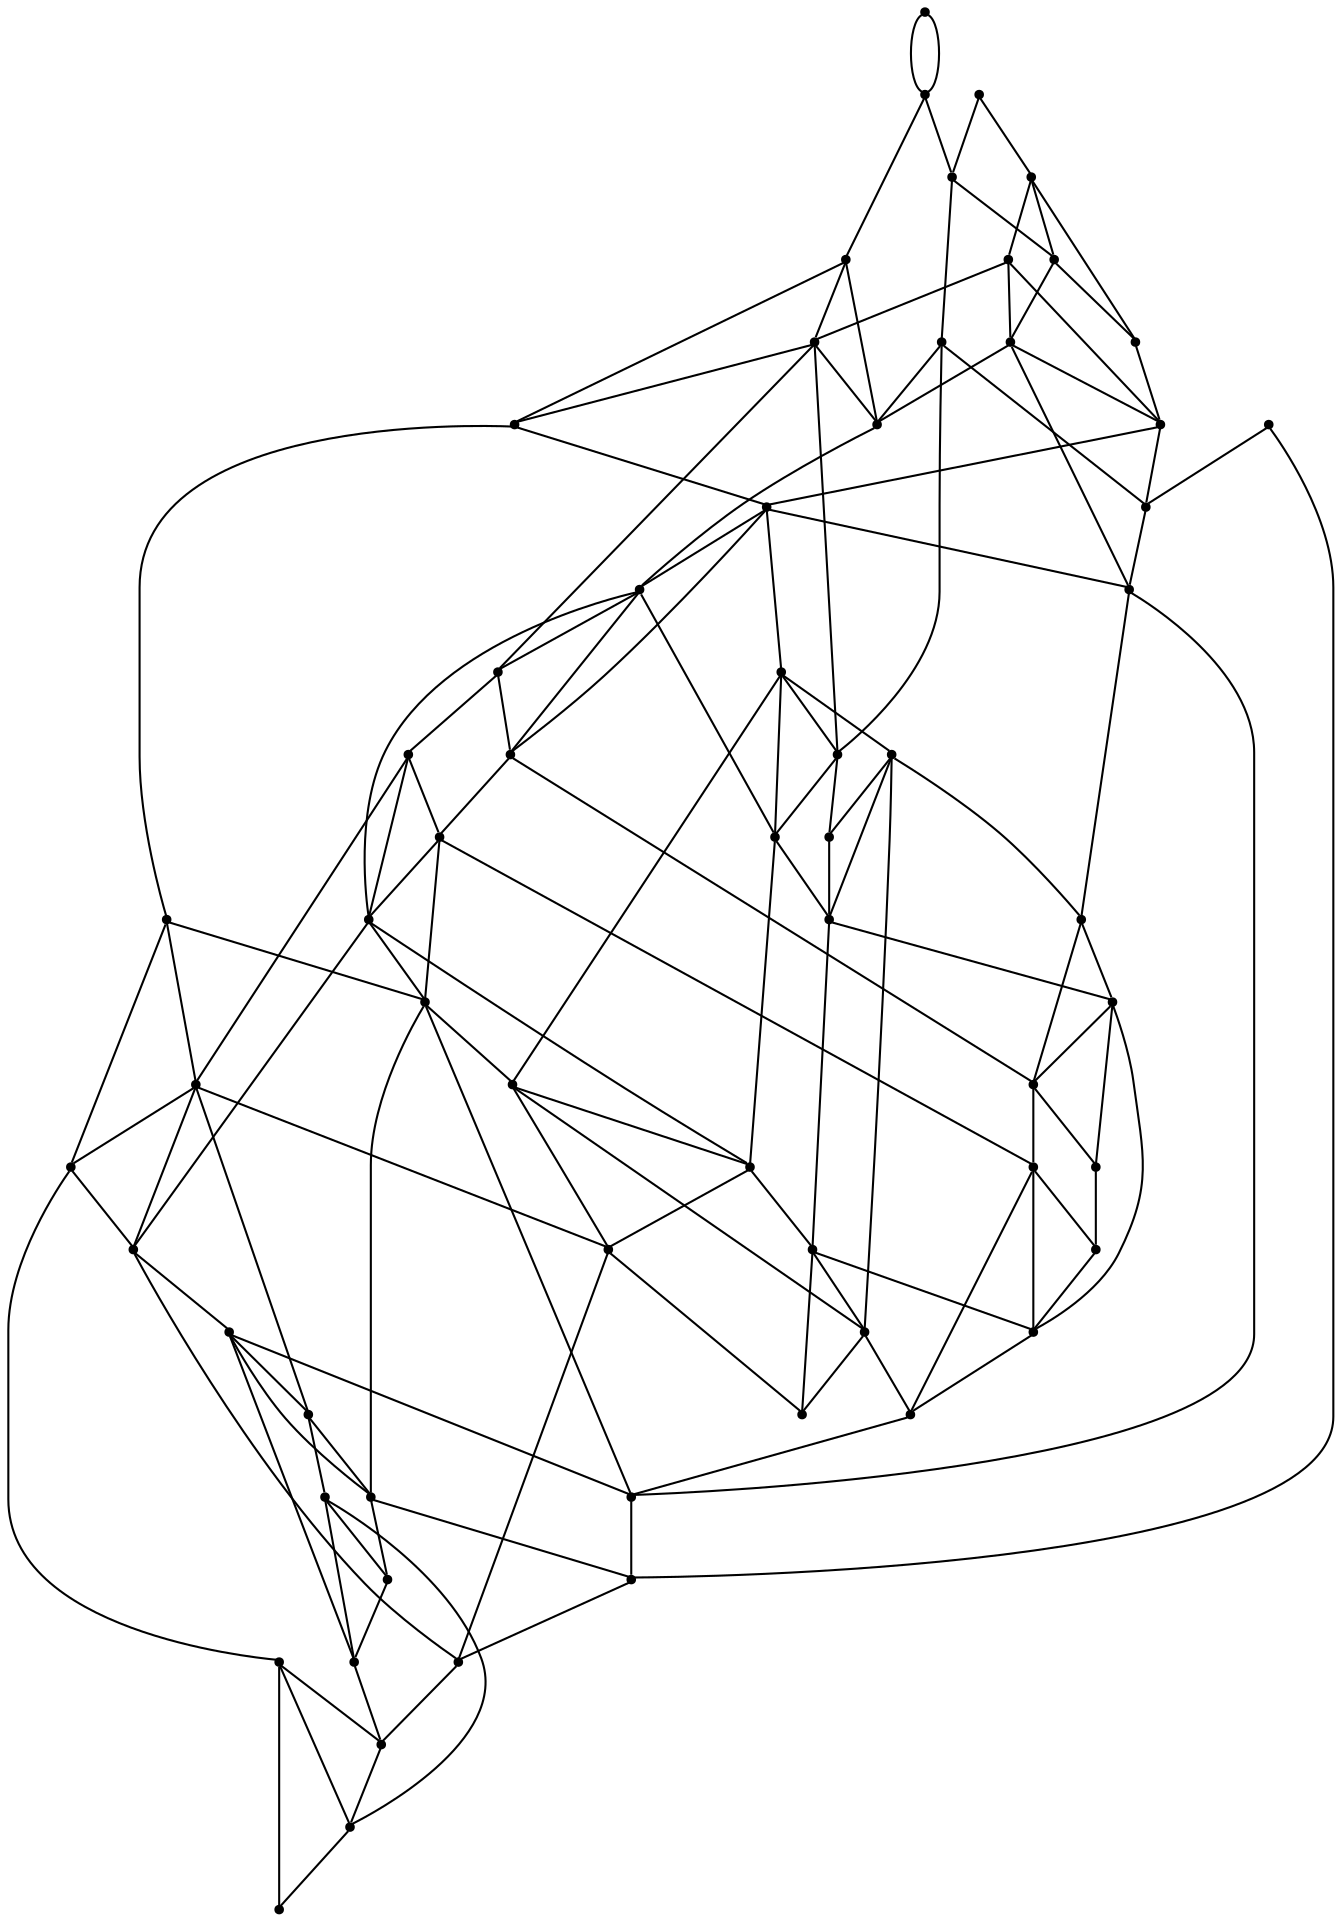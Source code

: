 graph {
  node [shape=point,comment="{\"directed\":false,\"doi\":\"10.1007/11618058_9\",\"figure\":\"2 (1)\"}"]

  v0 [pos="845.0321879542151,562.3392357397329"]
  v1 [pos="690.37841796875,717.5892764298369"]
  v2 [pos="800.4613985283429,540.4642357397329"]
  v3 [pos="800.3363803597383,584.4017281103384"]
  v4 [pos="778.5823287609011,518.0892560847849"]
  v5 [pos="778.7073469295058,606.3392255672068"]
  v6 [pos="756.3906976744186,584.526786602363"]
  v7 [pos="756.3906976744186,495.52681584837546"]
  v8 [pos="756.8907862463662,628.6518349218617"]
  v9 [pos="756.3281726925873,540.2768069474151"]
  v10 [pos="734.6366619731104,628.6518349218617"]
  v11 [pos="734.1365575036338,495.6518107621124"]
  v12 [pos="711.8198923510175,650.7768247493357"]
  v13 [pos="712.1949786518895,606.5268450943878"]
  v14 [pos="711.5698560138081,517.4643450943877"]
  v15 [pos="712.0074513989825,473.5267573563507"]
  v16 [pos="690.190890715843,695.3392281103384"]
  v17 [pos="690.190890715843,407.27678278766575"]
  v18 [pos="690.6909633902617,430.21427134357396"]
  v19 [pos="667.4366619731104,385.0267662573109"]
  v20 [pos="623.6160133539245,628.526776429837"]
  v21 [pos="668.7493845385175,739.4017153946808"]
  v22 [pos="667.5616801417151,473.839276429837"]
  v23 [pos="667.7492073946221,518.0266950496286"]
  v24 [pos="667.7492073946221,606.7768349218617"]
  v25 [pos="668.2493118640988,650.7768247493357"]
  v26 [pos="601.4243663699128,672.9018781550974"]
  v27 [pos="601.4243663699128,319.0893107621123"]
  v28 [pos="645.9326467114826,628.6518349218618"]
  v29 [pos="645.3700331577035,495.6518107621124"]
  v30 [pos="624.0535769440407,495.6518107621124"]
  v31 [pos="623.553488372093,363.71430694741514"]
  v32 [pos="623.553488372093,407.52677261513963"]
  v33 [pos="623.8035406068313,540.4642357397329"]
  v34 [pos="623.741031522529,584.7142153946808"]
  v35 [pos="623.553488372093,717.0892967748891"]
  v36 [pos="623.5534883720929,761.339276429837"]
  v37 [pos="601.4243663699128,518.0892560847849"]
  v38 [pos="601.0493118640989,341.15177134357396"]
  v39 [pos="601.4243663699128,806.0892357397329"]
  v40 [pos="601.1118209484011,783.5268272924673"]
  v41 [pos="601.6744186046511,430.339266257311"]
  v42 [pos="601.4243663699128,451.46429677488914"]
  v43 [pos="601.4243663699128,695.0892382828644"]
  v44 [pos="601.4243663699128,606.5268450943878"]
  v45 [pos="579.5452966024709,651.3392382828644"]
  v46 [pos="579.2952602652616,584.0893679825713"]
  v47 [pos="579.8578738190406,761.339276429837"]
  v48 [pos="579.2952602652616,717.0892967748891"]
  v49 [pos="579.5452966024709,473.96427134357396"]
  v50 [pos="579.2952602652616,827.6517484553904"]
  v51 [pos="579.4827875181686,362.96430567584935"]
  v52 [pos="578.9826830486918,540.4017382828644"]
  v53 [pos="580.10791015625,297.08931584837535"]
  v54 [pos="579.4827875181686,407.52677261513963"]
  v55 [pos="557.0411041969476,274.5892777014028"]
  v56 [pos="556.8535769440406,672.9018781550974"]
  v57 [pos="557.6037177507268,318.7767916886261"]
  v58 [pos="557.1661541606104,849.4643781550974"]
  v59 [pos="557.1661541606104,495.964266257311"]
  v60 [pos="556.8535769440406,451.46429677488914"]
  v61 [pos="556.8535769440406,628.6518349218618"]
  v62 [pos="556.728558775436,805.5266950496286"]

  v0 -- v1 [id="-3",pos="845.0321879542151,562.3392357397329 690.37841796875,717.5892764298369 690.37841796875,717.5892764298369 690.37841796875,717.5892764298369"]
  v62 -- v39 [id="-9",pos="556.728558775436,805.5266950496286 601.4243663699128,806.0892357397329 601.4243663699128,806.0892357397329 601.4243663699128,806.0892357397329"]
  v47 -- v36 [id="-14",pos="579.8578738190406,761.339276429837 623.5534883720929,761.339276429837 623.5534883720929,761.339276429837 623.5534883720929,761.339276429837"]
  v48 -- v35 [id="-19",pos="579.2952602652616,717.0892967748891 623.553488372093,717.0892967748891 623.553488372093,717.0892967748891 623.553488372093,717.0892967748891"]
  v35 -- v1 [id="-20",pos="623.553488372093,717.0892967748891 690.37841796875,717.5892764298369 690.37841796875,717.5892764298369 690.37841796875,717.5892764298369"]
  v43 -- v16 [id="-23",pos="601.4243663699128,695.0892382828644 690.190890715843,695.3392281103384 690.190890715843,695.3392281103384 690.190890715843,695.3392281103384"]
  v56 -- v26 [id="-26",pos="556.8535769440406,672.9018781550974 601.4243663699128,672.9018781550974 601.4243663699128,672.9018781550974 601.4243663699128,672.9018781550974"]
  v45 -- v25 [id="-29",pos="579.5452966024709,651.3392382828644 668.2493118640988,650.7768247493357 668.2493118640988,650.7768247493357 668.2493118640988,650.7768247493357"]
  v25 -- v12 [id="-30",pos="668.2493118640988,650.7768247493357 711.8198923510175,650.7768247493357 711.8198923510175,650.7768247493357 711.8198923510175,650.7768247493357"]
  v61 -- v20 [id="-33",pos="556.8535769440406,628.6518349218618 623.6160133539245,628.526776429837 623.6160133539245,628.526776429837 623.6160133539245,628.526776429837"]
  v20 -- v28 [id="-34",pos="623.6160133539245,628.526776429837 645.9326467114826,628.6518349218618 645.9326467114826,628.6518349218618 645.9326467114826,628.6518349218618"]
  v28 -- v10 [id="-35",pos="645.9326467114826,628.6518349218618 734.6366619731104,628.6518349218617 734.6366619731104,628.6518349218617 734.6366619731104,628.6518349218617"]
  v10 -- v8 [id="-36",pos="734.6366619731104,628.6518349218617 756.8907862463662,628.6518349218617 756.8907862463662,628.6518349218617 756.8907862463662,628.6518349218617"]
  v44 -- v24 [id="-39",pos="601.4243663699128,606.5268450943878 667.7492073946221,606.7768349218617 667.7492073946221,606.7768349218617 667.7492073946221,606.7768349218617"]
  v24 -- v13 [id="-40",pos="667.7492073946221,606.7768349218617 712.1949786518895,606.5268450943878 712.1949786518895,606.5268450943878 712.1949786518895,606.5268450943878"]
  v13 -- v5 [id="-41",pos="712.1949786518895,606.5268450943878 778.7073469295058,606.3392255672068 778.7073469295058,606.3392255672068 778.7073469295058,606.3392255672068"]
  v46 -- v34 [id="-44",pos="579.2952602652616,584.0893679825713 623.741031522529,584.7142153946808 623.741031522529,584.7142153946808 623.741031522529,584.7142153946808"]
  v34 -- v6 [id="-45",pos="623.741031522529,584.7142153946808 756.3906976744186,584.526786602363 756.3906976744186,584.526786602363 756.3906976744186,584.526786602363"]
  v6 -- v3 [id="-46",pos="756.3906976744186,584.526786602363 800.3363803597383,584.4017281103384 800.3363803597383,584.4017281103384 800.3363803597383,584.4017281103384"]
  v52 -- v33 [id="-51",pos="578.9826830486918,540.4017382828644 623.8035406068313,540.4642357397329 623.8035406068313,540.4642357397329 623.8035406068313,540.4642357397329"]
  v33 -- v9 [id="-52",pos="623.8035406068313,540.4642357397329 756.3281726925873,540.2768069474151 756.3281726925873,540.2768069474151 756.3281726925873,540.2768069474151"]
  v9 -- v2 [id="-53",pos="756.3281726925873,540.2768069474151 800.4613985283429,540.4642357397329 800.4613985283429,540.4642357397329 800.4613985283429,540.4642357397329"]
  v37 -- v23 [id="-56",pos="601.4243663699128,518.0892560847849 667.7492073946221,518.0266950496286 667.7492073946221,518.0266950496286 667.7492073946221,518.0266950496286"]
  v23 -- v14 [id="-57",pos="667.7492073946221,518.0266950496286 711.5698560138081,517.4643450943877 711.5698560138081,517.4643450943877 711.5698560138081,517.4643450943877"]
  v14 -- v4 [id="-58",pos="711.5698560138081,517.4643450943877 778.5823287609011,518.0892560847849 778.5823287609011,518.0892560847849 778.5823287609011,518.0892560847849"]
  v59 -- v30 [id="-61",pos="557.1661541606104,495.964266257311 624.0535769440407,495.6518107621124 624.0535769440407,495.6518107621124 624.0535769440407,495.6518107621124"]
  v30 -- v29 [id="-62",pos="624.0535769440407,495.6518107621124 645.3700331577035,495.6518107621124 645.3700331577035,495.6518107621124 645.3700331577035,495.6518107621124"]
  v29 -- v11 [id="-63",pos="645.3700331577035,495.6518107621124 734.1365575036338,495.6518107621124 734.1365575036338,495.6518107621124 734.1365575036338,495.6518107621124"]
  v11 -- v7 [id="-64",pos="734.1365575036338,495.6518107621124 756.3906976744186,495.52681584837546 756.3906976744186,495.52681584837546 756.3906976744186,495.52681584837546"]
  v49 -- v22 [id="-67",pos="579.5452966024709,473.96427134357396 667.5616801417151,473.839276429837 667.5616801417151,473.839276429837 667.5616801417151,473.839276429837"]
  v22 -- v15 [id="-68",pos="667.5616801417151,473.839276429837 712.0074513989825,473.5267573563507 712.0074513989825,473.5267573563507 712.0074513989825,473.5267573563507"]
  v60 -- v42 [id="-71",pos="556.8535769440406,451.46429677488914 601.4243663699128,451.46429677488914 601.4243663699128,451.46429677488914 601.4243663699128,451.46429677488914"]
  v41 -- v18 [id="-74",pos="601.6744186046511,430.339266257311 690.6909633902617,430.21427134357396 690.6909633902617,430.21427134357396 690.6909633902617,430.21427134357396"]
  v54 -- v32 [id="-77",pos="579.4827875181686,407.52677261513963 623.553488372093,407.52677261513963 623.553488372093,407.52677261513963 623.553488372093,407.52677261513963"]
  v32 -- v17 [id="-78",pos="623.553488372093,407.52677261513963 690.190890715843,407.27678278766575 690.190890715843,407.27678278766575 690.190890715843,407.27678278766575"]
  v51 -- v31 [id="-83",pos="579.4827875181686,362.96430567584935 623.553488372093,363.71430694741514 623.553488372093,363.71430694741514 623.553488372093,363.71430694741514"]
  v57 -- v27 [id="-88",pos="557.6037177507268,318.7767916886261 601.4243663699128,319.0893107621123 601.4243663699128,319.0893107621123 601.4243663699128,319.0893107621123"]
  v58 -- v62 [id="-96",pos="557.1661541606104,849.4643781550974 556.728558775436,805.5266950496286 556.728558775436,805.5266950496286 556.728558775436,805.5266950496286"]
  v62 -- v56 [id="-97",pos="556.728558775436,805.5266950496286 556.8535769440406,672.9018781550974 556.8535769440406,672.9018781550974 556.8535769440406,672.9018781550974"]
  v56 -- v61 [id="-98",pos="556.8535769440406,672.9018781550974 556.8535769440406,628.6518349218618 556.8535769440406,628.6518349218618 556.8535769440406,628.6518349218618"]
  v61 -- v59 [id="-99",pos="556.8535769440406,628.6518349218618 557.1661541606104,495.964266257311 557.1661541606104,495.964266257311 557.1661541606104,495.964266257311"]
  v59 -- v60 [id="-100",pos="557.1661541606104,495.964266257311 556.8535769440406,451.46429677488914 556.8535769440406,451.46429677488914 556.8535769440406,451.46429677488914"]
  v60 -- v57 [id="-101",pos="556.8535769440406,451.46429677488914 557.6037177507268,318.7767916886261 557.6037177507268,318.7767916886261 557.6037177507268,318.7767916886261"]
  v57 -- v55 [id="-102",pos="557.6037177507268,318.7767916886261 557.0411041969476,274.5892777014028 557.0411041969476,274.5892777014028 557.0411041969476,274.5892777014028"]
  v59 -- v49 [id="-104",pos="557.1661541606104,495.964266257311 579.5452966024709,473.96427134357396 579.5452966024709,473.96427134357396 579.5452966024709,473.96427134357396"]
  v3 -- v2 [id="-105",pos="800.3363803597383,584.4017281103384 800.4613985283429,540.4642357397329 800.4613985283429,540.4642357397329 800.4613985283429,540.4642357397329"]
  v53 -- v55 [id="-110",pos="580.10791015625,297.08931584837535 557.0411041969476,274.5892777014028 557.0411041969476,274.5892777014028 557.0411041969476,274.5892777014028"]
  v50 -- v47 [id="-112",pos="579.2952602652616,827.6517484553904 579.8578738190406,761.339276429837 579.8578738190406,761.339276429837 579.8578738190406,761.339276429837"]
  v47 -- v48 [id="-113",pos="579.8578738190406,761.339276429837 579.2952602652616,717.0892967748891 579.2952602652616,717.0892967748891 579.2952602652616,717.0892967748891"]
  v48 -- v45 [id="-114",pos="579.2952602652616,717.0892967748891 579.5452966024709,651.3392382828644 579.5452966024709,651.3392382828644 579.5452966024709,651.3392382828644"]
  v45 -- v46 [id="-115",pos="579.5452966024709,651.3392382828644 579.2952602652616,584.0893679825713 579.2952602652616,584.0893679825713 579.2952602652616,584.0893679825713"]
  v46 -- v52 [id="-116",pos="579.2952602652616,584.0893679825713 578.9826830486918,540.4017382828644 578.9826830486918,540.4017382828644 578.9826830486918,540.4017382828644"]
  v52 -- v49 [id="-117",pos="578.9826830486918,540.4017382828644 579.5452966024709,473.96427134357396 579.5452966024709,473.96427134357396 579.5452966024709,473.96427134357396"]
  v49 -- v54 [id="-118",pos="579.5452966024709,473.96427134357396 579.4827875181686,407.52677261513963 579.4827875181686,407.52677261513963 579.4827875181686,407.52677261513963"]
  v54 -- v51 [id="-119",pos="579.4827875181686,407.52677261513963 579.4827875181686,362.96430567584935 579.4827875181686,362.96430567584935 579.4827875181686,362.96430567584935"]
  v51 -- v53 [id="-120",pos="579.4827875181686,362.96430567584935 580.10791015625,297.08931584837535 580.10791015625,297.08931584837535 580.10791015625,297.08931584837535"]
  v52 -- v37 [id="-122",pos="578.9826830486918,540.4017382828644 601.4243663699128,518.0892560847849 601.4243663699128,518.0892560847849 601.4243663699128,518.0892560847849"]
  v51 -- v38 [id="-123",pos="579.4827875181686,362.96430567584935 601.0493118640989,341.15177134357396 601.0493118640989,341.15177134357396 601.0493118640989,341.15177134357396"]
  v44 -- v46 [id="-128",pos="601.4243663699128,606.5268450943878 579.2952602652616,584.0893679825713 579.2952602652616,584.0893679825713 579.2952602652616,584.0893679825713"]
  v57 -- v53 [id="-129",pos="557.6037177507268,318.7767916886261 580.10791015625,297.08931584837535 580.10791015625,297.08931584837535 580.10791015625,297.08931584837535"]
  v39 -- v40 [id="-133",pos="601.4243663699128,806.0892357397329 601.1118209484011,783.5268272924673 601.1118209484011,783.5268272924673 601.1118209484011,783.5268272924673"]
  v40 -- v43 [id="-134",pos="601.1118209484011,783.5268272924673 601.4243663699128,695.0892382828644 601.4243663699128,695.0892382828644 601.4243663699128,695.0892382828644"]
  v43 -- v26 [id="-135",pos="601.4243663699128,695.0892382828644 601.4243663699128,672.9018781550974 601.4243663699128,672.9018781550974 601.4243663699128,672.9018781550974"]
  v26 -- v44 [id="-136",pos="601.4243663699128,672.9018781550974 601.4243663699128,606.5268450943878 601.4243663699128,606.5268450943878 601.4243663699128,606.5268450943878"]
  v44 -- v37 [id="-137",pos="601.4243663699128,606.5268450943878 601.4243663699128,518.0892560847849 601.4243663699128,518.0892560847849 601.4243663699128,518.0892560847849"]
  v37 -- v42 [id="-138",pos="601.4243663699128,518.0892560847849 601.4243663699128,451.46429677488914 601.4243663699128,451.46429677488914 601.4243663699128,451.46429677488914"]
  v42 -- v41 [id="-139",pos="601.4243663699128,451.46429677488914 601.6744186046511,430.339266257311 601.6744186046511,430.339266257311 601.6744186046511,430.339266257311"]
  v41 -- v38 [id="-140",pos="601.6744186046511,430.339266257311 601.0493118640989,341.15177134357396 601.0493118640989,341.15177134357396 601.0493118640989,341.15177134357396"]
  v38 -- v27 [id="-141",pos="601.0493118640989,341.15177134357396 601.4243663699128,319.0893107621123 601.4243663699128,319.0893107621123 601.4243663699128,319.0893107621123"]
  v37 -- v30 [id="-149",pos="601.4243663699128,518.0892560847849 624.0535769440407,495.6518107621124 624.0535769440407,495.6518107621124 624.0535769440407,495.6518107621124"]
  v40 -- v36 [id="-150",pos="601.1118209484011,783.5268272924673 623.5534883720929,761.339276429837 623.5534883720929,761.339276429837 623.5534883720929,761.339276429837"]
  v39 -- v21 [id="-151",pos="601.4243663699128,806.0892357397329 668.7493845385175,739.4017153946808 668.7493845385175,739.4017153946808 668.7493845385175,739.4017153946808"]
  v31 -- v38 [id="-155",pos="623.553488372093,363.71430694741514 601.0493118640989,341.15177134357396 601.0493118640989,341.15177134357396 601.0493118640989,341.15177134357396"]
  v33 -- v37 [id="-156",pos="623.8035406068313,540.4642357397329 601.4243663699128,518.0892560847849 601.4243663699128,518.0892560847849 601.4243663699128,518.0892560847849"]
  v36 -- v35 [id="-158",pos="623.5534883720929,761.339276429837 623.553488372093,717.0892967748891 623.553488372093,717.0892967748891 623.553488372093,717.0892967748891"]
  v35 -- v20 [id="-159",pos="623.553488372093,717.0892967748891 623.6160133539245,628.526776429837 623.6160133539245,628.526776429837 623.6160133539245,628.526776429837"]
  v20 -- v34 [id="-160",pos="623.6160133539245,628.526776429837 623.741031522529,584.7142153946808 623.741031522529,584.7142153946808 623.741031522529,584.7142153946808"]
  v34 -- v33 [id="-161",pos="623.741031522529,584.7142153946808 623.8035406068313,540.4642357397329 623.8035406068313,540.4642357397329 623.8035406068313,540.4642357397329"]
  v33 -- v30 [id="-162",pos="623.8035406068313,540.4642357397329 624.0535769440407,495.6518107621124 624.0535769440407,495.6518107621124 624.0535769440407,495.6518107621124"]
  v30 -- v32 [id="-163",pos="624.0535769440407,495.6518107621124 623.553488372093,407.52677261513963 623.553488372093,407.52677261513963 623.553488372093,407.52677261513963"]
  v32 -- v31 [id="-164",pos="623.553488372093,407.52677261513963 623.553488372093,363.71430694741514 623.553488372093,363.71430694741514 623.553488372093,363.71430694741514"]
  v28 -- v29 [id="-170",pos="645.9326467114826,628.6518349218618 645.3700331577035,495.6518107621124 645.3700331577035,495.6518107621124 645.3700331577035,495.6518107621124"]
  v29 -- v22 [id="-173",pos="645.3700331577035,495.6518107621124 667.5616801417151,473.839276429837 667.5616801417151,473.839276429837 667.5616801417151,473.839276429837"]
  v29 -- v23 [id="-174",pos="645.3700331577035,495.6518107621124 667.7492073946221,518.0266950496286 667.7492073946221,518.0266950496286 667.7492073946221,518.0266950496286"]
  v28 -- v24 [id="-175",pos="645.9326467114826,628.6518349218618 667.7492073946221,606.7768349218617 667.7492073946221,606.7768349218617 667.7492073946221,606.7768349218617"]
  v19 -- v27 [id="-176",pos="667.4366619731104,385.0267662573109 601.4243663699128,319.0893107621123 601.4243663699128,319.0893107621123 601.4243663699128,319.0893107621123"]
  v21 -- v26 [id="-177",pos="668.7493845385175,739.4017153946808 601.4243663699128,672.9018781550974 601.4243663699128,672.9018781550974 601.4243663699128,672.9018781550974"]
  v21 -- v25 [id="-179",pos="668.7493845385175,739.4017153946808 668.2493118640988,650.7768247493357 668.2493118640988,650.7768247493357 668.2493118640988,650.7768247493357"]
  v25 -- v24 [id="-180",pos="668.2493118640988,650.7768247493357 667.7492073946221,606.7768349218617 667.7492073946221,606.7768349218617 667.7492073946221,606.7768349218617"]
  v24 -- v23 [id="-181",pos="667.7492073946221,606.7768349218617 667.7492073946221,518.0266950496286 667.7492073946221,518.0266950496286 667.7492073946221,518.0266950496286"]
  v23 -- v22 [id="-182",pos="667.7492073946221,518.0266950496286 667.5616801417151,473.839276429837 667.5616801417151,473.839276429837 667.5616801417151,473.839276429837"]
  v22 -- v19 [id="-183",pos="667.5616801417151,473.839276429837 667.4366619731104,385.0267662573109 667.4366619731104,385.0267662573109 667.4366619731104,385.0267662573109"]
  v21 -- v1 [id="-185",pos="668.7493845385175,739.4017153946808 690.37841796875,717.5892764298369 690.37841796875,717.5892764298369 690.37841796875,717.5892764298369"]
  v17 -- v19 [id="-187",pos="690.190890715843,407.27678278766575 667.4366619731104,385.0267662573109 667.4366619731104,385.0267662573109 667.4366619731104,385.0267662573109"]
  v1 -- v16 [id="-189",pos="690.37841796875,717.5892764298369 690.190890715843,695.3392281103384 690.190890715843,695.3392281103384 690.190890715843,695.3392281103384"]
  v16 -- v18 [id="-190",pos="690.190890715843,695.3392281103384 690.6909633902617,430.21427134357396 690.6909633902617,430.21427134357396 690.6909633902617,430.21427134357396"]
  v18 -- v17 [id="-191",pos="690.6909633902617,430.21427134357396 690.190890715843,407.27678278766575 690.190890715843,407.27678278766575 690.190890715843,407.27678278766575"]
  v17 -- v0 [id="-195",pos="690.190890715843,407.27678278766575 845.0321879542151,562.3392357397329 845.0321879542151,562.3392357397329 845.0321879542151,562.3392357397329"]
  v16 -- v8 [id="-196",pos="690.190890715843,695.3392281103384 756.8907862463662,628.6518349218617 756.8907862463662,628.6518349218617 756.8907862463662,628.6518349218617"]
  v12 -- v13 [id="-198",pos="711.8198923510175,650.7768247493357 712.1949786518895,606.5268450943878 712.1949786518895,606.5268450943878 712.1949786518895,606.5268450943878"]
  v13 -- v14 [id="-199",pos="712.1949786518895,606.5268450943878 711.5698560138081,517.4643450943877 711.5698560138081,517.4643450943877 711.5698560138081,517.4643450943877"]
  v14 -- v15 [id="-200",pos="711.5698560138081,517.4643450943877 712.0074513989825,473.5267573563507 712.0074513989825,473.5267573563507 712.0074513989825,473.5267573563507"]
  v14 -- v11 [id="-202",pos="711.5698560138081,517.4643450943877 734.1365575036338,495.6518107621124 734.1365575036338,495.6518107621124 734.1365575036338,495.6518107621124"]
  v10 -- v13 [id="-204",pos="734.6366619731104,628.6518349218617 712.1949786518895,606.5268450943878 712.1949786518895,606.5268450943878 712.1949786518895,606.5268450943878"]
  v10 -- v12 [id="-205",pos="734.6366619731104,628.6518349218617 711.8198923510175,650.7768247493357 711.8198923510175,650.7768247493357 711.8198923510175,650.7768247493357"]
  v10 -- v11 [id="-207",pos="734.6366619731104,628.6518349218617 734.1365575036338,495.6518107621124 734.1365575036338,495.6518107621124 734.1365575036338,495.6518107621124"]
  v2 -- v4 [id="-211",pos="800.4613985283429,540.4642357397329 778.5823287609011,518.0892560847849 778.5823287609011,518.0892560847849 778.5823287609011,518.0892560847849"]
  v8 -- v6 [id="-213",pos="756.8907862463662,628.6518349218617 756.3906976744186,584.526786602363 756.3906976744186,584.526786602363 756.3906976744186,584.526786602363"]
  v6 -- v9 [id="-214",pos="756.3906976744186,584.526786602363 756.3281726925873,540.2768069474151 756.3281726925873,540.2768069474151 756.3281726925873,540.2768069474151"]
  v9 -- v7 [id="-215",pos="756.3281726925873,540.2768069474151 756.3906976744186,495.52681584837546 756.3906976744186,495.52681584837546 756.3906976744186,495.52681584837546"]
  v9 -- v4 [id="-217",pos="756.3281726925873,540.2768069474151 778.5823287609011,518.0892560847849 778.5823287609011,518.0892560847849 778.5823287609011,518.0892560847849"]
  v4 -- v7 [id="-219",pos="778.5823287609011,518.0892560847849 756.3906976744186,495.52681584837546 756.3906976744186,495.52681584837546 756.3906976744186,495.52681584837546"]
  v5 -- v6 [id="-220",pos="778.7073469295058,606.3392255672068 756.3906976744186,584.526786602363 756.3906976744186,584.526786602363 756.3906976744186,584.526786602363"]
  v5 -- v4 [id="-222",pos="778.7073469295058,606.3392255672068 778.5823287609011,518.0892560847849 778.5823287609011,518.0892560847849 778.5823287609011,518.0892560847849"]
  v58 -- v62 [id="-106",pos="557.1661541606104,849.4643781550974 576.6239189680233,830.4600650040558 576.6239189680233,830.4600650040558 576.6239189680233,830.4600650040558 556.728558775436,805.5266950496286 556.728558775436,805.5266950496286 556.728558775436,805.5266950496286"]
  v56 -- v45 [id="-107",pos="556.8535769440406,672.9018781550974 579.5452966024709,651.3392382828644 579.5452966024709,651.3392382828644 579.5452966024709,651.3392382828644"]
  v49 -- v60 [id="-108",pos="579.5452966024709,473.96427134357396 556.8535769440406,451.46429677488914 556.8535769440406,451.46429677488914 556.8535769440406,451.46429677488914"]
  v45 -- v61 [id="-109",pos="579.5452966024709,651.3392382828644 556.8535769440406,628.6518349218618 556.8535769440406,628.6518349218618 556.8535769440406,628.6518349218618"]
  v50 -- v39 [id="-124",pos="579.2952602652616,827.6517484553904 601.4243663699128,806.0892357397329 601.4243663699128,806.0892357397329 601.4243663699128,806.0892357397329"]
  v49 -- v42 [id="-125",pos="579.5452966024709,473.96427134357396 601.4243663699128,451.46429677488914 601.4243663699128,451.46429677488914 601.4243663699128,451.46429677488914"]
  v48 -- v43 [id="-126",pos="579.2952602652616,717.0892967748891 601.4243663699128,695.0892382828644 601.4243663699128,695.0892382828644 601.4243663699128,695.0892382828644"]
  v47 -- v40 [id="-127",pos="579.8578738190406,761.339276429837 601.1118209484011,783.5268272924673 601.1118209484011,783.5268272924673 601.1118209484011,783.5268272924673"]
  v45 -- v26 [id="-130",pos="579.5452966024709,651.3392382828644 601.4243663699128,672.9018781550974 601.4243663699128,672.9018781550974 601.4243663699128,672.9018781550974"]
  v41 -- v54 [id="-131",pos="601.6744186046511,430.339266257311 579.4827875181686,407.52677261513963 579.4827875181686,407.52677261513963 579.4827875181686,407.52677261513963"]
  v42 -- v19 [id="-147",pos="601.4243663699128,451.46429677488914 667.4366619731104,385.0267662573109 667.4366619731104,385.0267662573109 667.4366619731104,385.0267662573109"]
  v41 -- v32 [id="-148",pos="601.6744186046511,430.339266257311 623.553488372093,407.52677261513963 623.553488372093,407.52677261513963 623.553488372093,407.52677261513963"]
  v34 -- v44 [id="-152",pos="623.741031522529,584.7142153946808 601.4243663699128,606.5268450943878 601.4243663699128,606.5268450943878 601.4243663699128,606.5268450943878"]
  v20 -- v44 [id="-154",pos="623.6160133539245,628.526776429837 601.4243663699128,606.5268450943878 601.4243663699128,606.5268450943878 601.4243663699128,606.5268450943878"]
  v30 -- v18 [id="-166",pos="624.0535769440407,495.6518107621124 690.6909633902617,430.21427134357396 690.6909633902617,430.21427134357396 690.6909633902617,430.21427134357396"]
  v28 -- v25 [id="-172",pos="645.9326467114826,628.6518349218618 668.2493118640988,650.7768247493357 668.2493118640988,650.7768247493357 668.2493118640988,650.7768247493357"]
  v20 -- v16 [id="-186",pos="623.6160133539245,628.526776429837 690.190890715843,695.3392281103384 690.190890715843,695.3392281103384 690.190890715843,695.3392281103384"]
  v11 -- v15 [id="-203",pos="734.1365575036338,495.6518107621124 712.0074513989825,473.5267573563507 712.0074513989825,473.5267573563507 712.0074513989825,473.5267573563507"]
  v8 -- v5 [id="-218",pos="756.8907862463662,628.6518349218617 778.7073469295058,606.3392255672068 778.7073469295058,606.3392255672068 778.7073469295058,606.3392255672068"]
  v5 -- v3 [id="-224",pos="778.7073469295058,606.3392255672068 800.3363803597383,584.4017281103384 800.3363803597383,584.4017281103384 800.3363803597383,584.4017281103384"]
  v27 -- v53 [id="-231",pos="601.4243663699128,319.0893107621123 580.10791015625,297.08931584837535 580.10791015625,297.08931584837535 580.10791015625,297.08931584837535"]
  v43 -- v35 [id="-232",pos="601.4243663699128,695.0892382828644 623.553488372093,717.0892967748891 623.553488372093,717.0892967748891 623.553488372093,717.0892967748891"]
  v7 -- v18 [id="-233",pos="756.3906976744186,495.52681584837546 690.6909633902617,430.21427134357396 690.6909633902617,430.21427134357396 690.6909633902617,430.21427134357396"]
}